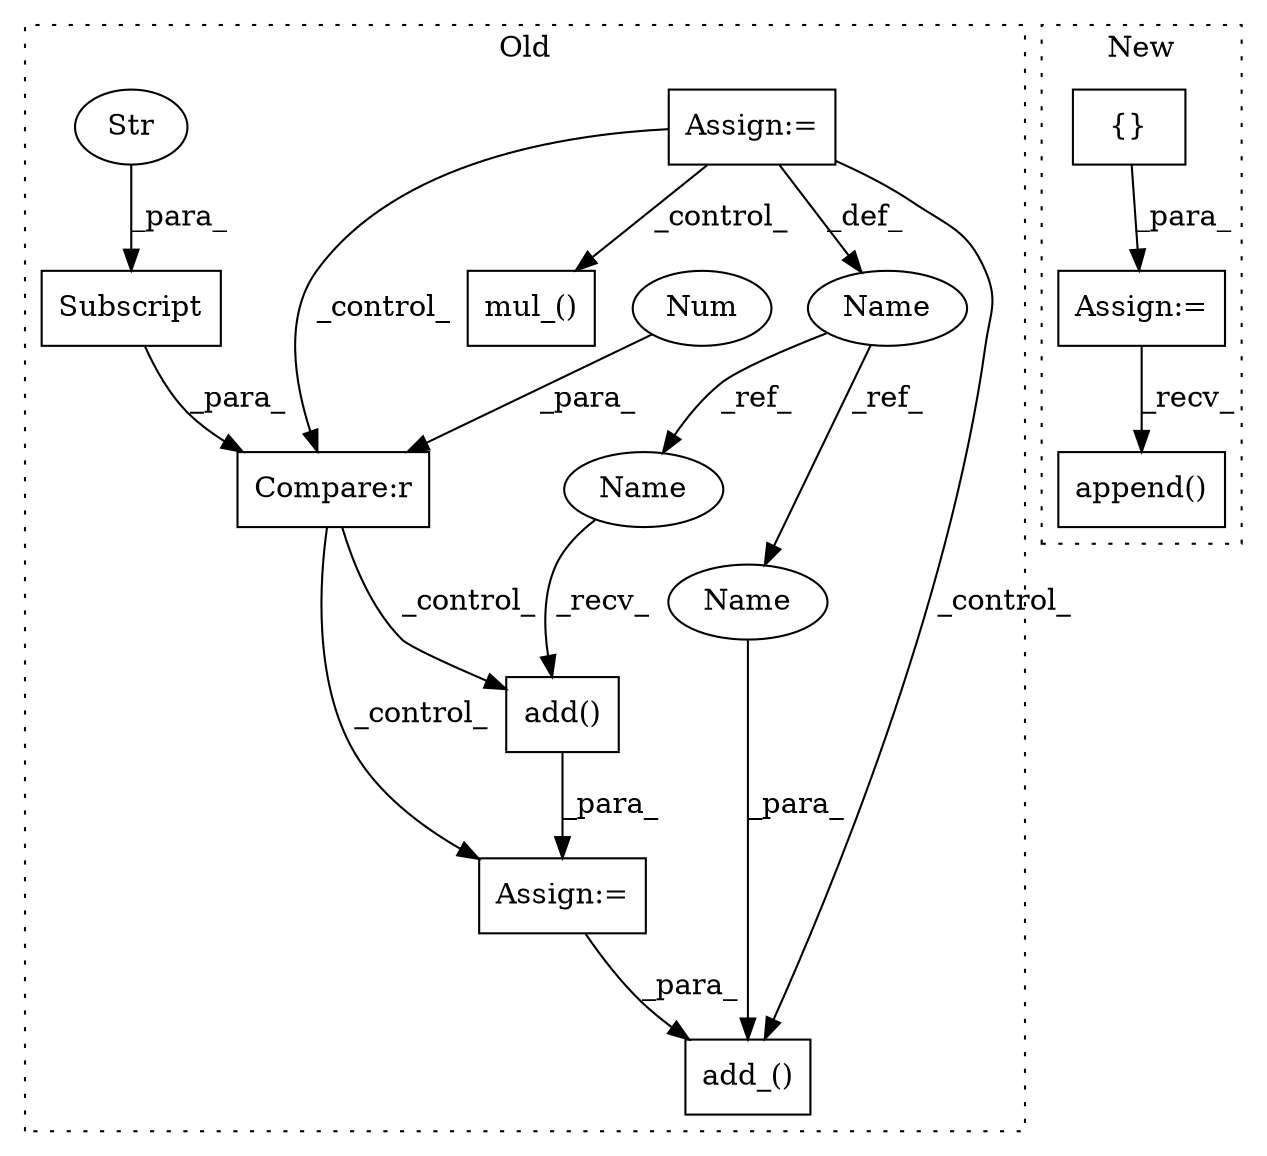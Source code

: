 digraph G {
subgraph cluster0 {
1 [label="add_()" a="75" s="4074,4104" l="26,18" shape="box"];
4 [label="Assign:=" a="68" s="3844" l="3" shape="box"];
6 [label="add()" a="75" s="3847,3857" l="9,30" shape="box"];
7 [label="Compare:r" a="40" s="3792" l="26" shape="box"];
8 [label="Num" a="76" s="3817" l="1" shape="ellipse"];
9 [label="Assign:=" a="68" s="2970" l="3" shape="box"];
10 [label="mul_()" a="75" s="3905,3926" l="16,1" shape="box"];
11 [label="Name" a="87" s="2966" l="4" shape="ellipse"];
12 [label="Subscript" a="63" s="3792,0" l="21,0" shape="box"];
13 [label="Str" a="66" s="3798" l="14" shape="ellipse"];
14 [label="Name" a="87" s="3847" l="4" shape="ellipse"];
15 [label="Name" a="87" s="4100" l="4" shape="ellipse"];
label = "Old";
style="dotted";
}
subgraph cluster1 {
2 [label="append()" a="75" s="3148,3173" l="24,1" shape="box"];
3 [label="Assign:=" a="68" s="2906" l="3" shape="box"];
5 [label="{}" a="59" s="2909,2909" l="2,1" shape="box"];
label = "New";
style="dotted";
}
3 -> 2 [label="_recv_"];
4 -> 1 [label="_para_"];
5 -> 3 [label="_para_"];
6 -> 4 [label="_para_"];
7 -> 4 [label="_control_"];
7 -> 6 [label="_control_"];
8 -> 7 [label="_para_"];
9 -> 10 [label="_control_"];
9 -> 7 [label="_control_"];
9 -> 11 [label="_def_"];
9 -> 1 [label="_control_"];
11 -> 14 [label="_ref_"];
11 -> 15 [label="_ref_"];
12 -> 7 [label="_para_"];
13 -> 12 [label="_para_"];
14 -> 6 [label="_recv_"];
15 -> 1 [label="_para_"];
}